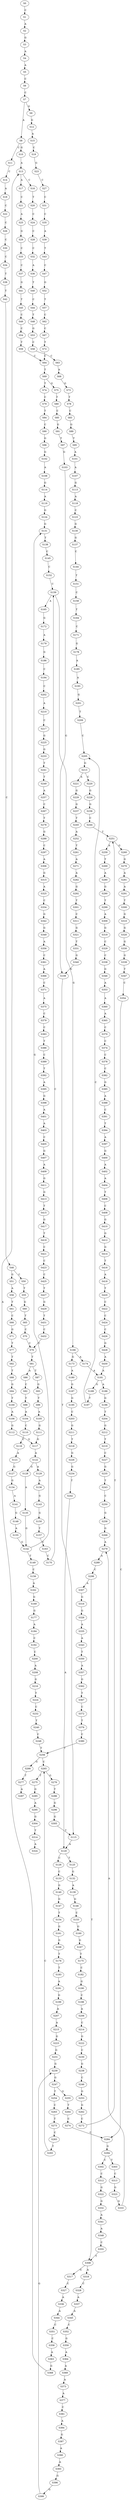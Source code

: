 strict digraph  {
	S0 -> S1 [ label = C ];
	S1 -> S2 [ label = A ];
	S2 -> S3 [ label = G ];
	S3 -> S4 [ label = A ];
	S4 -> S5 [ label = A ];
	S5 -> S6 [ label = C ];
	S6 -> S7 [ label = C ];
	S7 -> S8 [ label = A ];
	S7 -> S9 [ label = G ];
	S8 -> S10 [ label = G ];
	S8 -> S11 [ label = C ];
	S9 -> S12 [ label = G ];
	S10 -> S13 [ label = A ];
	S11 -> S14 [ label = C ];
	S12 -> S15 [ label = A ];
	S13 -> S16 [ label = C ];
	S13 -> S17 [ label = A ];
	S14 -> S18 [ label = A ];
	S15 -> S19 [ label = C ];
	S16 -> S20 [ label = T ];
	S17 -> S21 [ label = C ];
	S18 -> S22 [ label = C ];
	S19 -> S23 [ label = G ];
	S20 -> S24 [ label = C ];
	S21 -> S25 [ label = A ];
	S22 -> S26 [ label = C ];
	S23 -> S27 [ label = C ];
	S24 -> S28 [ label = C ];
	S25 -> S29 [ label = G ];
	S26 -> S30 [ label = C ];
	S27 -> S31 [ label = C ];
	S28 -> S32 [ label = C ];
	S29 -> S33 [ label = C ];
	S30 -> S34 [ label = C ];
	S31 -> S35 [ label = C ];
	S32 -> S36 [ label = A ];
	S33 -> S37 [ label = C ];
	S34 -> S38 [ label = T ];
	S35 -> S39 [ label = A ];
	S36 -> S40 [ label = T ];
	S37 -> S41 [ label = G ];
	S38 -> S42 [ label = T ];
	S39 -> S43 [ label = T ];
	S40 -> S44 [ label = C ];
	S41 -> S45 [ label = T ];
	S42 -> S46 [ label = C ];
	S43 -> S47 [ label = C ];
	S44 -> S48 [ label = T ];
	S45 -> S49 [ label = C ];
	S46 -> S50 [ label = C ];
	S46 -> S51 [ label = G ];
	S47 -> S52 [ label = G ];
	S48 -> S53 [ label = G ];
	S49 -> S54 [ label = C ];
	S50 -> S55 [ label = T ];
	S51 -> S56 [ label = A ];
	S52 -> S57 [ label = T ];
	S53 -> S58 [ label = C ];
	S54 -> S59 [ label = T ];
	S55 -> S60 [ label = G ];
	S56 -> S61 [ label = T ];
	S57 -> S62 [ label = C ];
	S58 -> S63 [ label = C ];
	S59 -> S64 [ label = C ];
	S60 -> S65 [ label = T ];
	S61 -> S66 [ label = C ];
	S62 -> S67 [ label = C ];
	S63 -> S68 [ label = A ];
	S64 -> S69 [ label = T ];
	S65 -> S70 [ label = C ];
	S66 -> S71 [ label = G ];
	S67 -> S72 [ label = T ];
	S68 -> S73 [ label = G ];
	S69 -> S74 [ label = T ];
	S69 -> S75 [ label = G ];
	S70 -> S76 [ label = C ];
	S71 -> S77 [ label = T ];
	S72 -> S64 [ label = C ];
	S73 -> S78 [ label = T ];
	S74 -> S79 [ label = C ];
	S75 -> S80 [ label = T ];
	S76 -> S81 [ label = T ];
	S77 -> S82 [ label = T ];
	S78 -> S83 [ label = C ];
	S79 -> S84 [ label = T ];
	S80 -> S85 [ label = C ];
	S81 -> S86 [ label = A ];
	S81 -> S87 [ label = T ];
	S82 -> S88 [ label = T ];
	S83 -> S89 [ label = G ];
	S84 -> S90 [ label = C ];
	S85 -> S91 [ label = G ];
	S86 -> S92 [ label = C ];
	S87 -> S93 [ label = G ];
	S88 -> S94 [ label = G ];
	S89 -> S95 [ label = T ];
	S90 -> S96 [ label = G ];
	S91 -> S97 [ label = T ];
	S92 -> S98 [ label = T ];
	S93 -> S99 [ label = T ];
	S94 -> S100 [ label = T ];
	S95 -> S101 [ label = A ];
	S96 -> S102 [ label = G ];
	S97 -> S103 [ label = G ];
	S98 -> S104 [ label = A ];
	S99 -> S105 [ label = A ];
	S100 -> S106 [ label = A ];
	S101 -> S107 [ label = A ];
	S102 -> S108 [ label = A ];
	S103 -> S109 [ label = G ];
	S104 -> S110 [ label = C ];
	S105 -> S111 [ label = G ];
	S106 -> S112 [ label = G ];
	S107 -> S113 [ label = G ];
	S108 -> S114 [ label = G ];
	S109 -> S115 [ label = T ];
	S110 -> S116 [ label = C ];
	S111 -> S117 [ label = G ];
	S112 -> S117 [ label = G ];
	S113 -> S118 [ label = A ];
	S114 -> S119 [ label = A ];
	S115 -> S120 [ label = A ];
	S116 -> S121 [ label = A ];
	S117 -> S122 [ label = A ];
	S118 -> S123 [ label = C ];
	S119 -> S124 [ label = G ];
	S120 -> S125 [ label = T ];
	S120 -> S126 [ label = C ];
	S121 -> S127 [ label = G ];
	S122 -> S128 [ label = G ];
	S122 -> S129 [ label = A ];
	S123 -> S130 [ label = G ];
	S124 -> S131 [ label = G ];
	S125 -> S132 [ label = G ];
	S126 -> S133 [ label = C ];
	S127 -> S134 [ label = G ];
	S128 -> S135 [ label = A ];
	S129 -> S136 [ label = A ];
	S130 -> S137 [ label = G ];
	S131 -> S138 [ label = T ];
	S132 -> S139 [ label = A ];
	S133 -> S140 [ label = G ];
	S134 -> S141 [ label = A ];
	S135 -> S142 [ label = G ];
	S136 -> S143 [ label = G ];
	S137 -> S144 [ label = C ];
	S138 -> S145 [ label = C ];
	S139 -> S146 [ label = G ];
	S140 -> S147 [ label = G ];
	S141 -> S148 [ label = G ];
	S142 -> S149 [ label = T ];
	S142 -> S131 [ label = G ];
	S143 -> S150 [ label = G ];
	S144 -> S151 [ label = T ];
	S145 -> S152 [ label = C ];
	S146 -> S153 [ label = C ];
	S147 -> S154 [ label = T ];
	S148 -> S155 [ label = A ];
	S149 -> S156 [ label = C ];
	S150 -> S157 [ label = T ];
	S151 -> S158 [ label = C ];
	S152 -> S159 [ label = C ];
	S153 -> S160 [ label = G ];
	S154 -> S161 [ label = G ];
	S155 -> S142 [ label = G ];
	S156 -> S162 [ label = A ];
	S157 -> S163 [ label = C ];
	S158 -> S164 [ label = T ];
	S159 -> S165 [ label = A ];
	S159 -> S166 [ label = G ];
	S160 -> S167 [ label = G ];
	S161 -> S168 [ label = G ];
	S162 -> S169 [ label = G ];
	S163 -> S170 [ label = C ];
	S164 -> S171 [ label = C ];
	S165 -> S172 [ label = G ];
	S166 -> S173 [ label = G ];
	S166 -> S174 [ label = A ];
	S167 -> S175 [ label = T ];
	S168 -> S176 [ label = T ];
	S169 -> S177 [ label = G ];
	S170 -> S159 [ label = C ];
	S171 -> S178 [ label = G ];
	S172 -> S179 [ label = A ];
	S173 -> S180 [ label = A ];
	S174 -> S181 [ label = A ];
	S175 -> S182 [ label = C ];
	S176 -> S183 [ label = T ];
	S177 -> S184 [ label = A ];
	S178 -> S185 [ label = A ];
	S179 -> S186 [ label = G ];
	S180 -> S187 [ label = G ];
	S181 -> S188 [ label = A ];
	S181 -> S189 [ label = G ];
	S182 -> S190 [ label = G ];
	S183 -> S191 [ label = A ];
	S184 -> S192 [ label = C ];
	S185 -> S193 [ label = A ];
	S186 -> S194 [ label = C ];
	S187 -> S195 [ label = G ];
	S188 -> S196 [ label = G ];
	S189 -> S197 [ label = T ];
	S190 -> S198 [ label = C ];
	S191 -> S199 [ label = G ];
	S192 -> S200 [ label = C ];
	S193 -> S201 [ label = G ];
	S194 -> S202 [ label = C ];
	S195 -> S203 [ label = C ];
	S196 -> S204 [ label = T ];
	S197 -> S205 [ label = C ];
	S198 -> S206 [ label = A ];
	S199 -> S207 [ label = A ];
	S200 -> S208 [ label = A ];
	S201 -> S209 [ label = T ];
	S202 -> S210 [ label = A ];
	S203 -> S211 [ label = G ];
	S204 -> S212 [ label = G ];
	S205 -> S213 [ label = G ];
	S206 -> S214 [ label = C ];
	S207 -> S215 [ label = A ];
	S208 -> S216 [ label = G ];
	S209 -> S205 [ label = C ];
	S210 -> S217 [ label = C ];
	S211 -> S218 [ label = T ];
	S212 -> S219 [ label = T ];
	S213 -> S220 [ label = C ];
	S213 -> S221 [ label = A ];
	S214 -> S222 [ label = G ];
	S215 -> S223 [ label = G ];
	S216 -> S224 [ label = T ];
	S217 -> S225 [ label = G ];
	S218 -> S226 [ label = G ];
	S219 -> S227 [ label = C ];
	S220 -> S228 [ label = G ];
	S221 -> S229 [ label = G ];
	S222 -> S230 [ label = C ];
	S223 -> S231 [ label = G ];
	S224 -> S232 [ label = C ];
	S225 -> S233 [ label = G ];
	S226 -> S234 [ label = G ];
	S227 -> S235 [ label = G ];
	S228 -> S236 [ label = G ];
	S229 -> S237 [ label = G ];
	S230 -> S238 [ label = G ];
	S231 -> S239 [ label = G ];
	S232 -> S240 [ label = T ];
	S233 -> S241 [ label = T ];
	S234 -> S242 [ label = T ];
	S235 -> S243 [ label = T ];
	S236 -> S244 [ label = C ];
	S237 -> S245 [ label = T ];
	S238 -> S246 [ label = C ];
	S239 -> S247 [ label = G ];
	S240 -> S248 [ label = C ];
	S241 -> S249 [ label = T ];
	S242 -> S120 [ label = A ];
	S243 -> S250 [ label = C ];
	S244 -> S251 [ label = T ];
	S245 -> S252 [ label = A ];
	S246 -> S253 [ label = G ];
	S247 -> S254 [ label = T ];
	S247 -> S255 [ label = G ];
	S248 -> S256 [ label = T ];
	S249 -> S257 [ label = A ];
	S250 -> S258 [ label = G ];
	S251 -> S259 [ label = A ];
	S251 -> S260 [ label = G ];
	S252 -> S261 [ label = T ];
	S253 -> S262 [ label = G ];
	S254 -> S263 [ label = C ];
	S255 -> S264 [ label = T ];
	S256 -> S265 [ label = C ];
	S256 -> S266 [ label = G ];
	S257 -> S267 [ label = C ];
	S258 -> S268 [ label = G ];
	S259 -> S269 [ label = T ];
	S260 -> S270 [ label = G ];
	S261 -> S271 [ label = A ];
	S262 -> S272 [ label = C ];
	S263 -> S273 [ label = T ];
	S264 -> S274 [ label = C ];
	S265 -> S275 [ label = T ];
	S265 -> S276 [ label = G ];
	S266 -> S277 [ label = T ];
	S267 -> S278 [ label = T ];
	S268 -> S279 [ label = A ];
	S269 -> S280 [ label = A ];
	S270 -> S281 [ label = A ];
	S271 -> S282 [ label = A ];
	S272 -> S251 [ label = T ];
	S273 -> S283 [ label = C ];
	S274 -> S284 [ label = C ];
	S275 -> S285 [ label = G ];
	S276 -> S286 [ label = T ];
	S277 -> S287 [ label = A ];
	S278 -> S288 [ label = G ];
	S279 -> S289 [ label = A ];
	S280 -> S290 [ label = G ];
	S281 -> S291 [ label = A ];
	S282 -> S292 [ label = G ];
	S283 -> S293 [ label = T ];
	S284 -> S294 [ label = G ];
	S285 -> S295 [ label = A ];
	S286 -> S296 [ label = G ];
	S288 -> S297 [ label = C ];
	S289 -> S298 [ label = C ];
	S290 -> S299 [ label = T ];
	S291 -> S300 [ label = T ];
	S292 -> S301 [ label = T ];
	S293 -> S265 [ label = C ];
	S294 -> S302 [ label = C ];
	S294 -> S303 [ label = T ];
	S295 -> S304 [ label = G ];
	S296 -> S305 [ label = G ];
	S297 -> S306 [ label = A ];
	S298 -> S307 [ label = A ];
	S298 -> S308 [ label = T ];
	S299 -> S309 [ label = A ];
	S300 -> S310 [ label = G ];
	S301 -> S311 [ label = C ];
	S302 -> S312 [ label = C ];
	S303 -> S313 [ label = C ];
	S304 -> S314 [ label = T ];
	S305 -> S115 [ label = T ];
	S306 -> S315 [ label = G ];
	S307 -> S316 [ label = G ];
	S308 -> S317 [ label = G ];
	S308 -> S318 [ label = A ];
	S309 -> S319 [ label = G ];
	S310 -> S320 [ label = G ];
	S311 -> S321 [ label = G ];
	S312 -> S322 [ label = G ];
	S313 -> S323 [ label = G ];
	S314 -> S324 [ label = A ];
	S315 -> S325 [ label = A ];
	S316 -> S326 [ label = G ];
	S317 -> S327 [ label = C ];
	S318 -> S328 [ label = C ];
	S319 -> S329 [ label = C ];
	S320 -> S330 [ label = G ];
	S321 -> S331 [ label = T ];
	S322 -> S332 [ label = G ];
	S323 -> S333 [ label = G ];
	S325 -> S334 [ label = C ];
	S326 -> S335 [ label = A ];
	S327 -> S336 [ label = A ];
	S328 -> S337 [ label = A ];
	S329 -> S338 [ label = C ];
	S330 -> S339 [ label = G ];
	S331 -> S340 [ label = G ];
	S332 -> S341 [ label = A ];
	S333 -> S279 [ label = A ];
	S334 -> S342 [ label = G ];
	S335 -> S343 [ label = A ];
	S336 -> S344 [ label = A ];
	S337 -> S345 [ label = A ];
	S338 -> S346 [ label = G ];
	S339 -> S347 [ label = T ];
	S340 -> S109 [ label = G ];
	S341 -> S348 [ label = A ];
	S342 -> S349 [ label = G ];
	S343 -> S350 [ label = T ];
	S344 -> S351 [ label = C ];
	S345 -> S352 [ label = C ];
	S346 -> S353 [ label = A ];
	S347 -> S354 [ label = C ];
	S348 -> S355 [ label = C ];
	S349 -> S356 [ label = A ];
	S350 -> S357 [ label = A ];
	S351 -> S358 [ label = C ];
	S352 -> S359 [ label = G ];
	S353 -> S360 [ label = A ];
	S354 -> S284 [ label = C ];
	S355 -> S308 [ label = T ];
	S356 -> S361 [ label = C ];
	S357 -> S362 [ label = G ];
	S358 -> S363 [ label = A ];
	S359 -> S364 [ label = A ];
	S360 -> S365 [ label = A ];
	S361 -> S366 [ label = A ];
	S362 -> S367 [ label = T ];
	S363 -> S368 [ label = G ];
	S364 -> S369 [ label = A ];
	S365 -> S370 [ label = C ];
	S366 -> S371 [ label = C ];
	S367 -> S372 [ label = C ];
	S368 -> S13 [ label = A ];
	S369 -> S373 [ label = A ];
	S370 -> S374 [ label = C ];
	S371 -> S375 [ label = A ];
	S372 -> S376 [ label = T ];
	S373 -> S377 [ label = A ];
	S374 -> S378 [ label = C ];
	S375 -> S379 [ label = C ];
	S376 -> S380 [ label = C ];
	S377 -> S381 [ label = C ];
	S378 -> S382 [ label = C ];
	S379 -> S383 [ label = C ];
	S380 -> S256 [ label = T ];
	S381 -> S384 [ label = A ];
	S382 -> S385 [ label = G ];
	S383 -> S386 [ label = T ];
	S384 -> S387 [ label = G ];
	S385 -> S388 [ label = A ];
	S386 -> S389 [ label = C ];
	S387 -> S390 [ label = A ];
	S388 -> S391 [ label = C ];
	S389 -> S392 [ label = T ];
	S390 -> S393 [ label = A ];
	S391 -> S394 [ label = T ];
	S392 -> S395 [ label = A ];
	S393 -> S396 [ label = G ];
	S394 -> S397 [ label = A ];
	S395 -> S398 [ label = G ];
	S396 -> S399 [ label = G ];
	S397 -> S400 [ label = G ];
	S398 -> S401 [ label = A ];
	S399 -> S239 [ label = G ];
	S400 -> S402 [ label = A ];
	S401 -> S403 [ label = A ];
	S402 -> S404 [ label = A ];
	S403 -> S405 [ label = C ];
	S404 -> S406 [ label = T ];
	S405 -> S407 [ label = G ];
	S406 -> S408 [ label = C ];
	S407 -> S409 [ label = A ];
	S408 -> S410 [ label = G ];
	S409 -> S411 [ label = G ];
	S410 -> S412 [ label = G ];
	S411 -> S413 [ label = G ];
	S412 -> S414 [ label = G ];
	S413 -> S415 [ label = T ];
	S414 -> S416 [ label = T ];
	S415 -> S417 [ label = G ];
	S416 -> S418 [ label = A ];
	S417 -> S419 [ label = T ];
	S418 -> S420 [ label = T ];
	S419 -> S421 [ label = C ];
	S420 -> S422 [ label = C ];
	S421 -> S423 [ label = C ];
	S422 -> S424 [ label = C ];
	S423 -> S425 [ label = C ];
	S424 -> S426 [ label = C ];
	S425 -> S427 [ label = T ];
	S426 -> S428 [ label = G ];
	S427 -> S429 [ label = G ];
	S428 -> S430 [ label = A ];
	S429 -> S431 [ label = T ];
	S430 -> S181 [ label = A ];
	S431 -> S432 [ label = C ];
	S432 -> S76 [ label = C ];
}
